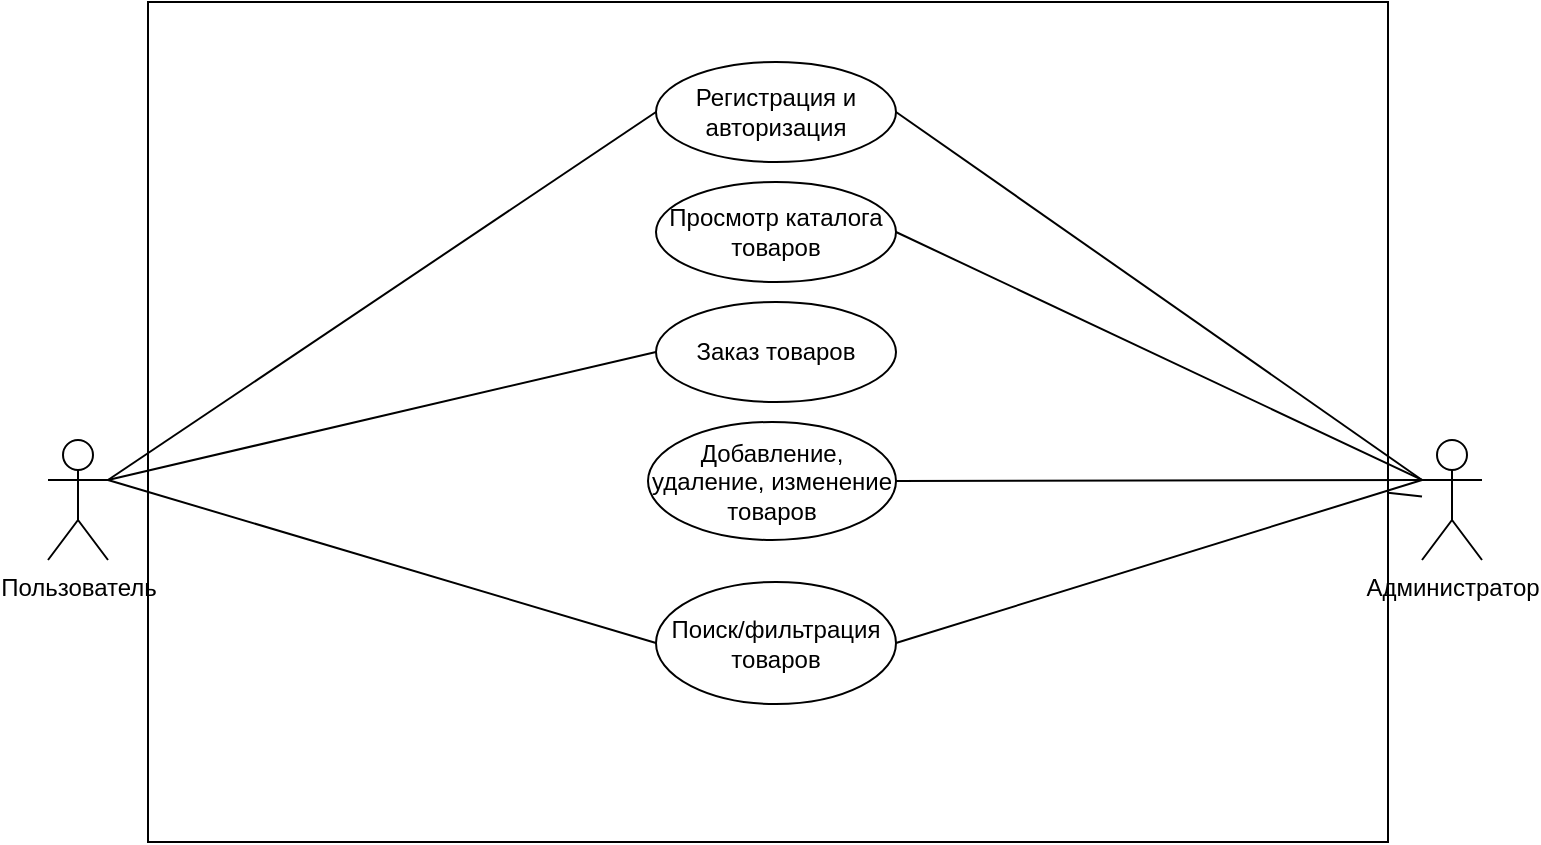 <mxfile version="23.1.5" type="device">
  <diagram name="Страница — 1" id="LjP-SMXbt3aF3taORO5-">
    <mxGraphModel dx="1009" dy="581" grid="1" gridSize="10" guides="1" tooltips="1" connect="1" arrows="1" fold="1" page="1" pageScale="1" pageWidth="827" pageHeight="1169" math="0" shadow="0">
      <root>
        <mxCell id="0" />
        <mxCell id="1" parent="0" />
        <mxCell id="Emr0r-mcePo9aCcKKXYE-7" value="" style="rounded=0;whiteSpace=wrap;html=1;fontFamily=Helvetica;fontSize=11;fontColor=default;labelBackgroundColor=default;" vertex="1" parent="1">
          <mxGeometry x="100" y="40" width="620" height="420" as="geometry" />
        </mxCell>
        <mxCell id="Ph3D6FclOzKC584aR-1m-20" style="rounded=0;orthogonalLoop=1;jettySize=auto;html=1;exitX=1;exitY=0.333;exitDx=0;exitDy=0;exitPerimeter=0;entryX=0;entryY=0.5;entryDx=0;entryDy=0;endArrow=none;endFill=0;" parent="1" source="Ph3D6FclOzKC584aR-1m-1" target="Ph3D6FclOzKC584aR-1m-13" edge="1">
          <mxGeometry relative="1" as="geometry" />
        </mxCell>
        <mxCell id="Ph3D6FclOzKC584aR-1m-21" style="rounded=0;orthogonalLoop=1;jettySize=auto;html=1;exitX=1;exitY=0.333;exitDx=0;exitDy=0;exitPerimeter=0;entryX=0;entryY=0.5;entryDx=0;entryDy=0;endArrow=none;endFill=0;" parent="1" source="Ph3D6FclOzKC584aR-1m-1" target="Ph3D6FclOzKC584aR-1m-14" edge="1">
          <mxGeometry relative="1" as="geometry" />
        </mxCell>
        <mxCell id="Emr0r-mcePo9aCcKKXYE-2" style="rounded=0;orthogonalLoop=1;jettySize=auto;html=1;exitX=1;exitY=0.333;exitDx=0;exitDy=0;exitPerimeter=0;entryX=0;entryY=0.5;entryDx=0;entryDy=0;endArrow=none;endFill=0;" edge="1" parent="1" source="Ph3D6FclOzKC584aR-1m-1" target="Emr0r-mcePo9aCcKKXYE-1">
          <mxGeometry relative="1" as="geometry" />
        </mxCell>
        <mxCell id="Ph3D6FclOzKC584aR-1m-1" value="Пользователь" style="shape=umlActor;verticalLabelPosition=bottom;verticalAlign=top;html=1;outlineConnect=0;" parent="1" vertex="1">
          <mxGeometry x="50" y="259" width="30" height="60" as="geometry" />
        </mxCell>
        <mxCell id="Ph3D6FclOzKC584aR-1m-25" style="rounded=0;orthogonalLoop=1;jettySize=auto;html=1;exitX=0;exitY=0.333;exitDx=0;exitDy=0;exitPerimeter=0;entryX=1;entryY=0.5;entryDx=0;entryDy=0;endArrow=none;endFill=0;" parent="1" source="Ph3D6FclOzKC584aR-1m-2" target="Ph3D6FclOzKC584aR-1m-13" edge="1">
          <mxGeometry relative="1" as="geometry" />
        </mxCell>
        <mxCell id="Ph3D6FclOzKC584aR-1m-26" style="rounded=0;orthogonalLoop=1;jettySize=auto;html=1;exitX=0;exitY=0.333;exitDx=0;exitDy=0;exitPerimeter=0;entryX=1;entryY=0.5;entryDx=0;entryDy=0;endArrow=none;endFill=0;" parent="1" source="Ph3D6FclOzKC584aR-1m-2" target="Ph3D6FclOzKC584aR-1m-15" edge="1">
          <mxGeometry relative="1" as="geometry" />
        </mxCell>
        <mxCell id="Emr0r-mcePo9aCcKKXYE-4" style="rounded=0;orthogonalLoop=1;jettySize=auto;html=1;exitX=0;exitY=0.333;exitDx=0;exitDy=0;exitPerimeter=0;entryX=1;entryY=0.5;entryDx=0;entryDy=0;endArrow=none;endFill=0;" edge="1" parent="1" source="Ph3D6FclOzKC584aR-1m-2" target="Emr0r-mcePo9aCcKKXYE-3">
          <mxGeometry relative="1" as="geometry" />
        </mxCell>
        <mxCell id="Emr0r-mcePo9aCcKKXYE-5" style="edgeStyle=none;rounded=0;orthogonalLoop=1;jettySize=auto;html=1;exitX=0;exitY=0.333;exitDx=0;exitDy=0;exitPerimeter=0;entryX=1;entryY=0.5;entryDx=0;entryDy=0;strokeColor=default;align=center;verticalAlign=middle;fontFamily=Helvetica;fontSize=11;fontColor=default;labelBackgroundColor=default;endArrow=none;endFill=0;" edge="1" parent="1" source="Ph3D6FclOzKC584aR-1m-2" target="Emr0r-mcePo9aCcKKXYE-1">
          <mxGeometry relative="1" as="geometry" />
        </mxCell>
        <mxCell id="Emr0r-mcePo9aCcKKXYE-9" value="" style="edgeStyle=none;rounded=0;orthogonalLoop=1;jettySize=auto;html=1;strokeColor=default;align=center;verticalAlign=middle;fontFamily=Helvetica;fontSize=11;fontColor=default;labelBackgroundColor=default;endArrow=none;endFill=0;" edge="1" parent="1" source="Ph3D6FclOzKC584aR-1m-2" target="Emr0r-mcePo9aCcKKXYE-7">
          <mxGeometry relative="1" as="geometry" />
        </mxCell>
        <mxCell id="Ph3D6FclOzKC584aR-1m-2" value="Администратор" style="shape=umlActor;verticalLabelPosition=bottom;verticalAlign=top;html=1;outlineConnect=0;" parent="1" vertex="1">
          <mxGeometry x="737" y="259" width="30" height="60" as="geometry" />
        </mxCell>
        <mxCell id="Ph3D6FclOzKC584aR-1m-13" value="Поиск/фильтрация товаров" style="ellipse;whiteSpace=wrap;html=1;" parent="1" vertex="1">
          <mxGeometry x="354" y="330" width="120" height="61" as="geometry" />
        </mxCell>
        <mxCell id="Ph3D6FclOzKC584aR-1m-14" value="Заказ товаров" style="ellipse;whiteSpace=wrap;html=1;" parent="1" vertex="1">
          <mxGeometry x="354" y="190" width="120" height="50" as="geometry" />
        </mxCell>
        <mxCell id="Ph3D6FclOzKC584aR-1m-15" value="Добавление, удаление, изменение товаров" style="ellipse;whiteSpace=wrap;html=1;" parent="1" vertex="1">
          <mxGeometry x="350" y="250" width="124" height="59" as="geometry" />
        </mxCell>
        <mxCell id="Emr0r-mcePo9aCcKKXYE-1" value="Регистрация и авторизация" style="ellipse;whiteSpace=wrap;html=1;" vertex="1" parent="1">
          <mxGeometry x="354" y="70" width="120" height="50" as="geometry" />
        </mxCell>
        <mxCell id="Emr0r-mcePo9aCcKKXYE-3" value="Просмотр каталога товаров" style="ellipse;whiteSpace=wrap;html=1;" vertex="1" parent="1">
          <mxGeometry x="354" y="130" width="120" height="50" as="geometry" />
        </mxCell>
      </root>
    </mxGraphModel>
  </diagram>
</mxfile>
